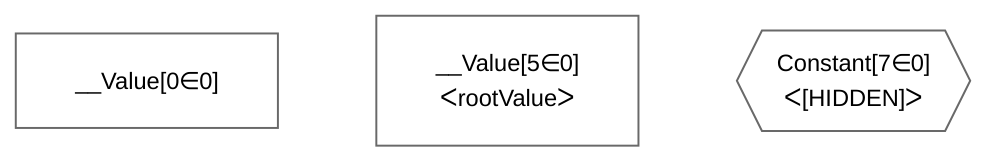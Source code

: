 %%{init: {'themeVariables': { 'fontSize': '12px'}}}%%
flowchart TD
    classDef path fill:#eee,stroke:#000,color:#000
    classDef plan fill:#fff,stroke-width:1px,color:#000
    classDef itemplan fill:#fff,stroke-width:2px,color:#000
    classDef unbatchedplan fill:#dff,stroke-width:1px,color:#000
    classDef sideeffectplan fill:#fcc,stroke-width:2px,color:#000
    classDef bucket fill:#f6f6f6,color:#000,stroke-width:2px,text-align:left


    %% plan dependencies
    __Value0["__Value[0∈0]"]:::plan
    __Value5["__Value[5∈0]<br />ᐸrootValueᐳ"]:::plan
    Constant7{{"Constant[7∈0]<br />ᐸ[HIDDEN]ᐳ"}}:::plan

    %% define steps

    classDef bucket0 stroke:#696969
    class Bucket0,__Value0,__Value5,Constant7 bucket0